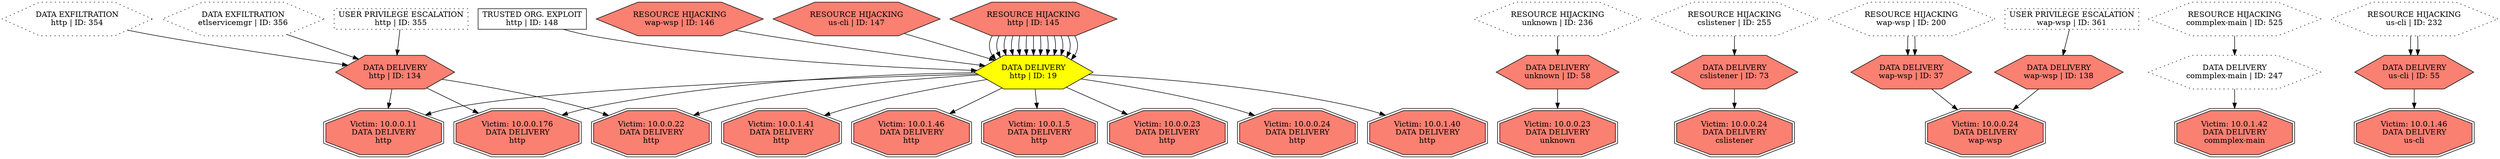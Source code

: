 digraph "" {
	"Victim: 10.0.0.11
DATA DELIVERY
http"	[fillcolor=salmon,
		shape=doubleoctagon,
		style=filled];
	"DATA DELIVERY
http | ID: 134"	[fillcolor=salmon,
		shape=hexagon,
		style=filled,
		tooltip="\"ET WEB_SPECIFIC_APPS WHMCompleteSolution templatefile Parameter Local File Inclusion Attempt
GPL WEB_SERVER perl post attempt
ET \
WEB_SPECIFIC_APPS evision cms addplain.php module parameter Local File Inclusion
ET WEB_SERVER PHP Possible php Remote File Inclusion \
Attempt
ET WEB_SERVER PHP tags in HTTP POST
ET WEB_SPECIFIC_APPS Opencadastre soustab.php script Local File Inclusion Vulnerability
\
ET WEB_SERVER PHP Possible file Remote File Inclusion Attempt
ET WEB_SPECIFIC_APPS Zen Cart loader_file Parameter Local File Inclusion \
Attempt
ET WEB_SPECIFIC_APPS axdcms aXconf Parameter Local File Inclusion Attempt\""];
	"DATA DELIVERY
http | ID: 134" -> "Victim: 10.0.0.11
DATA DELIVERY
http"	[key=0,
		data="{}"];
	"Victim: 10.0.0.176
DATA DELIVERY
http"	[fillcolor=salmon,
		shape=doubleoctagon,
		style=filled];
	"DATA DELIVERY
http | ID: 134" -> "Victim: 10.0.0.176
DATA DELIVERY
http"	[key=0,
		data="{}"];
	"Victim: 10.0.0.22
DATA DELIVERY
http"	[fillcolor=salmon,
		shape=doubleoctagon,
		style=filled];
	"DATA DELIVERY
http | ID: 134" -> "Victim: 10.0.0.22
DATA DELIVERY
http"	[key=0,
		data="{}"];
	"DATA DELIVERY
http | ID: 19"	[fillcolor=yellow,
		shape=hexagon,
		style=filled,
		tooltip="\"ET WEB_SPECIFIC_APPS PHP-Paid4Mail RFI attempt 
ET WEB_SPECIFIC_APPS Possible eFront database.php Remote File Inclusion Attempt
\
ET WEB_SPECIFIC_APPS MAXcms fm_includes_special Parameter Remote File Inclusion Attempt
ET WEB_SPECIFIC_APPS PHP Aardvark Topsites \
PHP CONFIG PATH Remote File Include Attempt
ET WEB_SPECIFIC_APPS Possible Mambo/Joomla! com_koesubmit Component 'koesubmit.php' \
Remote File Inclusion Attempt
ET WEB_SPECIFIC_APPS SERWeb load_lang.php configdir Parameter Remote File Inclusion
ET WEB_SPECIFIC_\
APPS TECHNOTE shop_this_skin_path Parameter Remote File Inclusion
ET WEB_SPECIFIC_APPS p-Table for WordPress wptable-tinymce.php \
ABSPATH Parameter RFI Attempt
ET WEB_SPECIFIC_APPS ProjectButler RFI attempt 
ET WEB_SPECIFIC_APPS PHPOF DB_AdoDB.Class.PHP PHPOF_\
INCLUDE_PATH parameter Remote File Inclusion
ET WEB_SPECIFIC_APPS SAPID get_infochannel.inc.php Remote File inclusion Attempt
ET \
WEB_SPECIFIC_APPS Joomla Onguma Time Sheet Component onguma.class.php mosConfig_absolute_path Parameter Remote File Inclusion
ET \
WEB_SPECIFIC_APPS phptraverse mp3_id.php GLOBALS Parameter Remote File Inclusion Attempt
ET WEB_SPECIFIC_APPS Sisplet CMS komentar.php \
site_path Parameter Remote File Inclusion Attempt
ET WEB_SPECIFIC_APPS SERWeb main_prepend.php functionsdir Parameter Remote File \
Inclusion
ET WEB_SPECIFIC_APPS Mambo Component com_smf smf.php Remote File Inclusion Attempt
ET WEB_SPECIFIC_APPS OpenX phpAdsNew \
phpAds_geoPlugin Parameter Remote File Inclusion Attempt
ET WEB_SPECIFIC_APPS Enthusiast path parameter Remote File Inclusion
ET \
WEB_SPECIFIC_APPS ProdLer prodler.class.php sPath Parameter Remote File Inclusion Attempt
ET WEB_SPECIFIC_APPS PHP Classifieds class.phpmailer.php \
lang_path Parameter Remote File Inclusion Attempt
ET WEB_SPECIFIC_APPS Joomla Simple RSS Reader admin.rssreader.php mosConfig_live_\
site Parameter Remote File Inclusion
ET WEB_SPECIFIC_APPS Possible OpenSiteAdmin pageHeader.php Remote File Inclusion Attempt
ET \
WEB_SPECIFIC_APPS phpSkelSite theme parameter remote file inclusion
ET WEB_SPECIFIC_APPS PointComma pctemplate.php pcConfig Parameter \
Remote File Inclusion Attempt
ET WEB_SPECIFIC_APPS phPortal gunaysoft.php icerikyolu Parameter Remote File Inclusion
ET WEB_SPECIFIC_\
APPS OBOphiX fonctions_racine.php chemin_lib parameter Remote File Inclusion Attempt
ET WEB_SPECIFIC_APPS PHP phpMyAgenda rootagenda \
Remote File Include Attempt
ET WEB_SPECIFIC_APPS Ve-EDIT edit_htmlarea.php highlighter Parameter Remote File Inclusion
ET WEB_SPECIFIC_\
APPS MODx CMS snippet.reflect.php reflect_base Remote File Inclusion
ET WEB_SPECIFIC_APPS phPortal gunaysoft.php sayfaid Parameter \
Remote File Inclusion
ET WEB_SPECIFIC_APPS YapBB class_yapbbcooker.php cfgIncludeDirectory Parameter Remote File Inclusion\""];
	"DATA DELIVERY
http | ID: 19" -> "Victim: 10.0.0.11
DATA DELIVERY
http"	[key=0,
		data="{}"];
	"DATA DELIVERY
http | ID: 19" -> "Victim: 10.0.0.176
DATA DELIVERY
http"	[key=0,
		data="{}"];
	"DATA DELIVERY
http | ID: 19" -> "Victim: 10.0.0.22
DATA DELIVERY
http"	[key=0,
		data="{}"];
	"Victim: 10.0.0.23
DATA DELIVERY
http"	[fillcolor=salmon,
		shape=doubleoctagon,
		style=filled];
	"DATA DELIVERY
http | ID: 19" -> "Victim: 10.0.0.23
DATA DELIVERY
http"	[key=0,
		data="{}"];
	"Victim: 10.0.0.24
DATA DELIVERY
http"	[fillcolor=salmon,
		shape=doubleoctagon,
		style=filled];
	"DATA DELIVERY
http | ID: 19" -> "Victim: 10.0.0.24
DATA DELIVERY
http"	[key=0,
		data="{}"];
	"Victim: 10.0.1.40
DATA DELIVERY
http"	[fillcolor=salmon,
		shape=doubleoctagon,
		style=filled];
	"DATA DELIVERY
http | ID: 19" -> "Victim: 10.0.1.40
DATA DELIVERY
http"	[key=0,
		data="{}"];
	"Victim: 10.0.1.41
DATA DELIVERY
http"	[fillcolor=salmon,
		shape=doubleoctagon,
		style=filled];
	"DATA DELIVERY
http | ID: 19" -> "Victim: 10.0.1.41
DATA DELIVERY
http"	[key=0,
		data="{}"];
	"Victim: 10.0.1.46
DATA DELIVERY
http"	[fillcolor=salmon,
		shape=doubleoctagon,
		style=filled];
	"DATA DELIVERY
http | ID: 19" -> "Victim: 10.0.1.46
DATA DELIVERY
http"	[key=0,
		data="{}"];
	"Victim: 10.0.1.5
DATA DELIVERY
http"	[fillcolor=salmon,
		shape=doubleoctagon,
		style=filled];
	"DATA DELIVERY
http | ID: 19" -> "Victim: 10.0.1.5
DATA DELIVERY
http"	[key=0,
		data="{}"];
	"Victim: 10.0.0.23
DATA DELIVERY
unknown"	[fillcolor=salmon,
		shape=doubleoctagon,
		style=filled];
	"DATA DELIVERY
unknown | ID: 58"	[fillcolor=salmon,
		shape=hexagon,
		style=filled,
		tooltip="\"ET WEB_SPECIFIC_APPS SAPID get_infochannel.inc.php Remote File inclusion Attempt
ET WEB_SPECIFIC_APPS Possible OpenSiteAdmin pageHeader.php \
Remote File Inclusion Attempt\""];
	"DATA DELIVERY
unknown | ID: 58" -> "Victim: 10.0.0.23
DATA DELIVERY
unknown"	[key=0,
		data="{}"];
	"Victim: 10.0.0.24
DATA DELIVERY
cslistener"	[fillcolor=salmon,
		shape=doubleoctagon,
		style=filled];
	"DATA DELIVERY
cslistener | ID: 73"	[fillcolor=salmon,
		shape=hexagon,
		style=filled,
		tooltip="\"ET WEB_SPECIFIC_APPS SAPID get_infochannel.inc.php Remote File inclusion Attempt
ET WEB_SPECIFIC_APPS Possible OpenSiteAdmin pageHeader.php \
Remote File Inclusion Attempt\""];
	"DATA DELIVERY
cslistener | ID: 73" -> "Victim: 10.0.0.24
DATA DELIVERY
cslistener"	[key=0,
		data="{}"];
	"Victim: 10.0.0.24
DATA DELIVERY
wap-wsp"	[fillcolor=salmon,
		shape=doubleoctagon,
		style=filled];
	"DATA DELIVERY
wap-wsp | ID: 37"	[fillcolor=salmon,
		shape=hexagon,
		style=filled,
		tooltip="\"ET WEB_SPECIFIC_APPS SAPID get_infochannel.inc.php Remote File inclusion Attempt
ET WEB_SPECIFIC_APPS Possible OpenSiteAdmin pageHeader.php \
Remote File Inclusion Attempt\""];
	"DATA DELIVERY
wap-wsp | ID: 37" -> "Victim: 10.0.0.24
DATA DELIVERY
wap-wsp"	[key=0,
		data="{}"];
	"DATA DELIVERY
wap-wsp | ID: 138"	[fillcolor=salmon,
		shape=hexagon,
		style=filled,
		tooltip="\"ET WEB_SERVER PHP tags in HTTP POST
GPL WEB_SERVER perl post attempt\""];
	"DATA DELIVERY
wap-wsp | ID: 138" -> "Victim: 10.0.0.24
DATA DELIVERY
wap-wsp"	[key=0,
		data="{}"];
	"Victim: 10.0.1.42
DATA DELIVERY
commplex-main"	[fillcolor=salmon,
		shape=doubleoctagon,
		style=filled];
	"DATA DELIVERY
commplex-main | ID: 247"	[fillcolor=salmon,
		shape=hexagon,
		style=dotted,
		tooltip="\"ET WEB_SPECIFIC_APPS SAPID get_infochannel.inc.php Remote File inclusion Attempt
ET WEB_SPECIFIC_APPS Possible OpenSiteAdmin pageHeader.php \
Remote File Inclusion Attempt\""];
	"DATA DELIVERY
commplex-main | ID: 247" -> "Victim: 10.0.1.42
DATA DELIVERY
commplex-main"	[key=0,
		data="{}"];
	"Victim: 10.0.1.46
DATA DELIVERY
us-cli"	[fillcolor=salmon,
		shape=doubleoctagon,
		style=filled];
	"DATA DELIVERY
us-cli | ID: 55"	[fillcolor=salmon,
		shape=hexagon,
		style=filled,
		tooltip="\"ET WEB_SPECIFIC_APPS SAPID get_infochannel.inc.php Remote File inclusion Attempt\""];
	"DATA DELIVERY
us-cli | ID: 55" -> "Victim: 10.0.1.46
DATA DELIVERY
us-cli"	[key=0,
		data="{}"];
	"RESOURCE HIJACKING
wap-wsp | ID: 200"	[fillcolor=salmon,
		shape=hexagon,
		style=dotted,
		tooltip="\"GPL WEB_SERVER Oracle Java Process Manager access\""];
	"RESOURCE HIJACKING
wap-wsp | ID: 200" -> "DATA DELIVERY
wap-wsp | ID: 37"	[key=0,
		data="{'color': 'darkgreen', 'fontcolor': '\"darkgreen\"', 'label': '\"start_next: 03/11/18, 15:05:33\ngap: 2sec\nend_prev: 03/11/18, 15:\
05:31\"'}"];
	"RESOURCE HIJACKING
wap-wsp | ID: 200" -> "DATA DELIVERY
wap-wsp | ID: 37"	[key=1,
		data="{'color': 'darkgreen', 'fontcolor': '\"darkgreen\"', 'label': '\"start_next: 03/11/18, 18:07:20\ngap: 2sec\nend_prev: 03/11/18, 18:\
07:18\"'}"];
	"RESOURCE HIJACKING
us-cli | ID: 232"	[fillcolor=salmon,
		shape=hexagon,
		style=dotted,
		tooltip="\"GPL WEB_SERVER Oracle Java Process Manager access\""];
	"RESOURCE HIJACKING
us-cli | ID: 232" -> "DATA DELIVERY
us-cli | ID: 55"	[key=0,
		data="{'color': 'darkgreen', 'fontcolor': '\"darkgreen\"', 'label': '\"start_next: 03/11/18, 14:57:42\ngap: 10sec\nend_prev: 03/11/18, 14:\
57:32\"'}"];
	"RESOURCE HIJACKING
us-cli | ID: 232" -> "DATA DELIVERY
us-cli | ID: 55"	[key=1,
		data="{'color': 'purple', 'fontcolor': '\"purple\"', 'label': '\"start_next: 03/11/18, 15:33:16\ngap: 5sec\nend_prev: 03/11/18, 15:33:12\"'}"];
	"DATA EXFILTRATION
http | ID: 354"	[fillcolor=salmon,
		shape=hexagon,
		style=dotted,
		tooltip="\"ET WEB_SERVER Possible XXE SYSTEM ENTITY in POST BODY.
ET INFO WinHttp AutoProxy Request wpad.dat Possible BadTunnel\""];
	"DATA EXFILTRATION
http | ID: 354" -> "DATA DELIVERY
http | ID: 134"	[key=0,
		data="{'color': 'maroon', 'fontcolor': '\"maroon\"', 'label': '\"start_next: 03/11/18, 21:09:54\ngap: -143sec\nend_prev: 03/11/18, 21:12:\
18\"'}"];
	"DATA EXFILTRATION
etlservicemgr | ID: 356"	[fillcolor=salmon,
		shape=hexagon,
		style=dotted,
		tooltip="\"ET WEB_SERVER Possible XXE SYSTEM ENTITY in POST BODY.
ET INFO WinHttp AutoProxy Request wpad.dat Possible BadTunnel\""];
	"DATA EXFILTRATION
etlservicemgr | ID: 356" -> "DATA DELIVERY
http | ID: 134"	[key=0,
		data="{'color': 'maroon', 'fontcolor': '\"maroon\"', 'label': '\"start_next: 03/11/18, 21:14:30\ngap: -43sec\nend_prev: 03/11/18, 21:15:12\"'}"];
	"USER PRIVILEGE ESCALATION
http | ID: 355"	[shape=box,
		style=dotted,
		tooltip="\"ET POLICY Outgoing Basic Auth Base64 HTTP Password detected unencrypted
ET POLICY Incoming Basic Auth Base64 HTTP Password detected \
unencrypted
ET WEB_SPECIFIC_APPS Microhard Systems 3G/4G Cellular Ethernet and Serial Gateway - Default Credentials\""];
	"USER PRIVILEGE ESCALATION
http | ID: 355" -> "DATA DELIVERY
http | ID: 134"	[key=0,
		data="{'color': 'maroon', 'fontcolor': '\"maroon\"', 'label': '\"start_next: 03/11/18, 21:05:13\ngap: 67sec\nend_prev: 03/11/18, 21:04:06\"'}"];
	"USER PRIVILEGE ESCALATION
wap-wsp | ID: 361"	[shape=box,
		style=dotted,
		tooltip="\"ET POLICY Outgoing Basic Auth Base64 HTTP Password detected unencrypted
ET POLICY Incoming Basic Auth Base64 HTTP Password detected \
unencrypted
ET WEB_SPECIFIC_APPS Microhard Systems 3G/4G Cellular Ethernet and Serial Gateway - Default Credentials\""];
	"USER PRIVILEGE ESCALATION
wap-wsp | ID: 361" -> "DATA DELIVERY
wap-wsp | ID: 138"	[key=0,
		data="{'color': 'maroon', 'fontcolor': '\"maroon\"', 'label': '\"start_next: 03/11/18, 21:12:06\ngap: 64sec\nend_prev: 03/11/18, 21:11:02\"'}"];
	"RESOURCE HIJACKING
http | ID: 145"	[fillcolor=salmon,
		shape=hexagon,
		style=filled,
		tooltip="\"GPL WEB_SERVER Oracle Java Process Manager access\""];
	"RESOURCE HIJACKING
http | ID: 145" -> "DATA DELIVERY
http | ID: 19"	[key=0,
		data="{'color': 'blue', 'fontcolor': '\"blue\"', 'label': '\"start_next: 03/11/18, 14:31:45\ngap: -77sec\nend_prev: 03/11/18, 14:33:03\"'}"];
	"RESOURCE HIJACKING
http | ID: 145" -> "DATA DELIVERY
http | ID: 19"	[key=1,
		data="{'color': 'darkgreen', 'fontcolor': '\"darkgreen\"', 'label': '\"start_next: 03/11/18, 17:38:19\ngap: 8sec\nend_prev: 03/11/18, 17:\
38:12\"'}"];
	"RESOURCE HIJACKING
http | ID: 145" -> "DATA DELIVERY
http | ID: 19"	[key=2,
		data="{'color': 'purple', 'fontcolor': '\"purple\"', 'label': '\"start_next: 03/11/18, 14:56:58\ngap: 1sec\nend_prev: 03/11/18, 14:56:57\"'}"];
	"RESOURCE HIJACKING
http | ID: 145" -> "DATA DELIVERY
http | ID: 19"	[key=3,
		data="{'color': 'purple', 'fontcolor': '\"purple\"', 'label': '\"start_next: 03/11/18, 21:22:34\ngap: 1sec\nend_prev: 03/11/18, 21:22:33\"'}"];
	"RESOURCE HIJACKING
http | ID: 145" -> "DATA DELIVERY
http | ID: 19"	[key=4,
		data="{'color': 'darkgreen', 'fontcolor': '\"darkgreen\"', 'label': '\"start_next: 03/11/18, 22:31:19\ngap: 4sec\nend_prev: 03/11/18, 22:\
31:15\"'}"];
	"RESOURCE HIJACKING
http | ID: 145" -> "DATA DELIVERY
http | ID: 19"	[key=5,
		data="{'color': 'blue', 'fontcolor': '\"blue\"', 'label': '\"start_next: 03/11/18, 14:31:45\ngap: -77sec\nend_prev: 03/11/18, 14:33:03\"'}"];
	"RESOURCE HIJACKING
http | ID: 145" -> "DATA DELIVERY
http | ID: 19"	[key=6,
		data="{'color': 'blue', 'fontcolor': '\"blue\"', 'label': '\"start_next: 03/11/18, 18:08:24\ngap: 1sec\nend_prev: 03/11/18, 18:08:22\"'}"];
	"RESOURCE HIJACKING
http | ID: 145" -> "DATA DELIVERY
http | ID: 19"	[key=7,
		data="{'color': 'magenta', 'fontcolor': '\"magenta\"', 'label': '\"start_next: 03/11/18, 15:16:57\ngap: 1sec\nend_prev: 03/11/18, 15:16:55\"'}"];
	"RESOURCE HIJACKING
http | ID: 145" -> "DATA DELIVERY
http | ID: 19"	[key=8,
		data="{'color': 'magenta', 'fontcolor': '\"magenta\"', 'label': '\"start_next: 03/11/18, 22:55:15\ngap: 1sec\nend_prev: 03/11/18, 22:55:14\"'}"];
	"RESOURCE HIJACKING
http | ID: 145" -> "DATA DELIVERY
http | ID: 19"	[key=9,
		data="{'color': 'magenta', 'fontcolor': '\"magenta\"', 'label': '\"start_next: 03/11/18, 19:58:28\ngap: 1sec\nend_prev: 03/11/18, 19:58:27\"'}"];
	"RESOURCE HIJACKING
http | ID: 145" -> "DATA DELIVERY
http | ID: 19"	[key=10,
		data="{'color': 'purple', 'fontcolor': '\"purple\"', 'label': '\"start_next: 03/11/18, 14:56:58\ngap: 1sec\nend_prev: 03/11/18, 14:56:57\"'}"];
	"RESOURCE HIJACKING
http | ID: 145" -> "DATA DELIVERY
http | ID: 19"	[key=11,
		data="{'color': 'purple', 'fontcolor': '\"purple\"', 'label': '\"start_next: 03/11/18, 21:22:34\ngap: 1sec\nend_prev: 03/11/18, 21:22:33\"'}"];
	"RESOURCE HIJACKING
http | ID: 145" -> "DATA DELIVERY
http | ID: 19"	[key=12,
		data="{'color': 'purple', 'fontcolor': '\"purple\"', 'label': '\"start_next: 03/11/18, 21:58:16\ngap: 2sec\nend_prev: 03/11/18, 21:58:15\"'}"];
	"TRUSTED ORG. EXPLOIT
http | ID: 148"	[shape=box,
		tooltip="\"ET WEB_SPECIFIC_APPS PHP Booking Calendar page_info_message parameter Cross-Site Scripting Vulnerability \""];
	"TRUSTED ORG. EXPLOIT
http | ID: 148" -> "DATA DELIVERY
http | ID: 19"	[key=0,
		data="{'color': 'maroon', 'fontcolor': '\"maroon\"', 'label': '\"start_next: 03/11/18, 22:42:37\ngap: 3sec\nend_prev: 03/11/18, 22:42:33\"'}"];
	"RESOURCE HIJACKING
wap-wsp | ID: 146"	[fillcolor=salmon,
		shape=hexagon,
		style=filled,
		tooltip="\"GPL WEB_SERVER Oracle Java Process Manager access\""];
	"RESOURCE HIJACKING
wap-wsp | ID: 146" -> "DATA DELIVERY
http | ID: 19"	[key=0,
		data="{'color': 'maroon', 'fontcolor': '\"maroon\"', 'label': '\"start_next: 03/11/18, 19:22:08\ngap: -34sec\nend_prev: 03/11/18, 19:22:42\"'}"];
	"RESOURCE HIJACKING
us-cli | ID: 147"	[fillcolor=salmon,
		shape=hexagon,
		style=filled,
		tooltip="\"GPL WEB_SERVER Oracle Java Process Manager access\""];
	"RESOURCE HIJACKING
us-cli | ID: 147" -> "DATA DELIVERY
http | ID: 19"	[key=0,
		data="{'color': 'maroon', 'fontcolor': '\"maroon\"', 'label': '\"start_next: 03/11/18, 17:46:04\ngap: -59sec\nend_prev: 03/11/18, 17:47:03\"'}"];
	"RESOURCE HIJACKING
cslistener | ID: 255"	[fillcolor=salmon,
		shape=hexagon,
		style=dotted,
		tooltip="\"GPL WEB_SERVER Oracle Java Process Manager access\""];
	"RESOURCE HIJACKING
cslistener | ID: 255" -> "DATA DELIVERY
cslistener | ID: 73"	[key=0,
		data="{'color': 'purple', 'fontcolor': '\"purple\"', 'label': '\"start_next: 03/11/18, 15:17:46\ngap: 2sec\nend_prev: 03/11/18, 15:17:44\"'}"];
	"RESOURCE HIJACKING
commplex-main | ID: 525"	[fillcolor=salmon,
		shape=hexagon,
		style=dotted,
		tooltip="\"GPL WEB_SERVER Oracle Java Process Manager access\""];
	"RESOURCE HIJACKING
commplex-main | ID: 525" -> "DATA DELIVERY
commplex-main | ID: 247"	[key=0,
		data="{'color': 'blue', 'fontcolor': '\"blue\"', 'label': '\"start_next: 03/11/18, 17:50:59\ngap: 3sec\nend_prev: 03/11/18, 17:50:56\"'}"];
	"RESOURCE HIJACKING
unknown | ID: 236"	[fillcolor=salmon,
		shape=hexagon,
		style=dotted,
		tooltip="\"GPL WEB_SERVER Oracle Java Process Manager access\""];
	"RESOURCE HIJACKING
unknown | ID: 236" -> "DATA DELIVERY
unknown | ID: 58"	[key=0,
		data="{'color': 'darkgreen', 'fontcolor': '\"darkgreen\"', 'label': '\"start_next: 03/11/18, 15:06:20\ngap: 7sec\nend_prev: 03/11/18, 15:\
06:13\"'}"];
}
